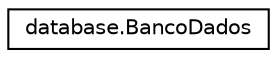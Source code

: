 digraph "Gráfico de Hierarquia de Classes"
{
  edge [fontname="Helvetica",fontsize="10",labelfontname="Helvetica",labelfontsize="10"];
  node [fontname="Helvetica",fontsize="10",shape=record];
  rankdir="LR";
  Node1 [label="database.BancoDados",height=0.2,width=0.4,color="black", fillcolor="white", style="filled",URL="$classdatabase_1_1BancoDados.html",tooltip="É classe que guarda informacoes de progresso no jogo. "];
}
